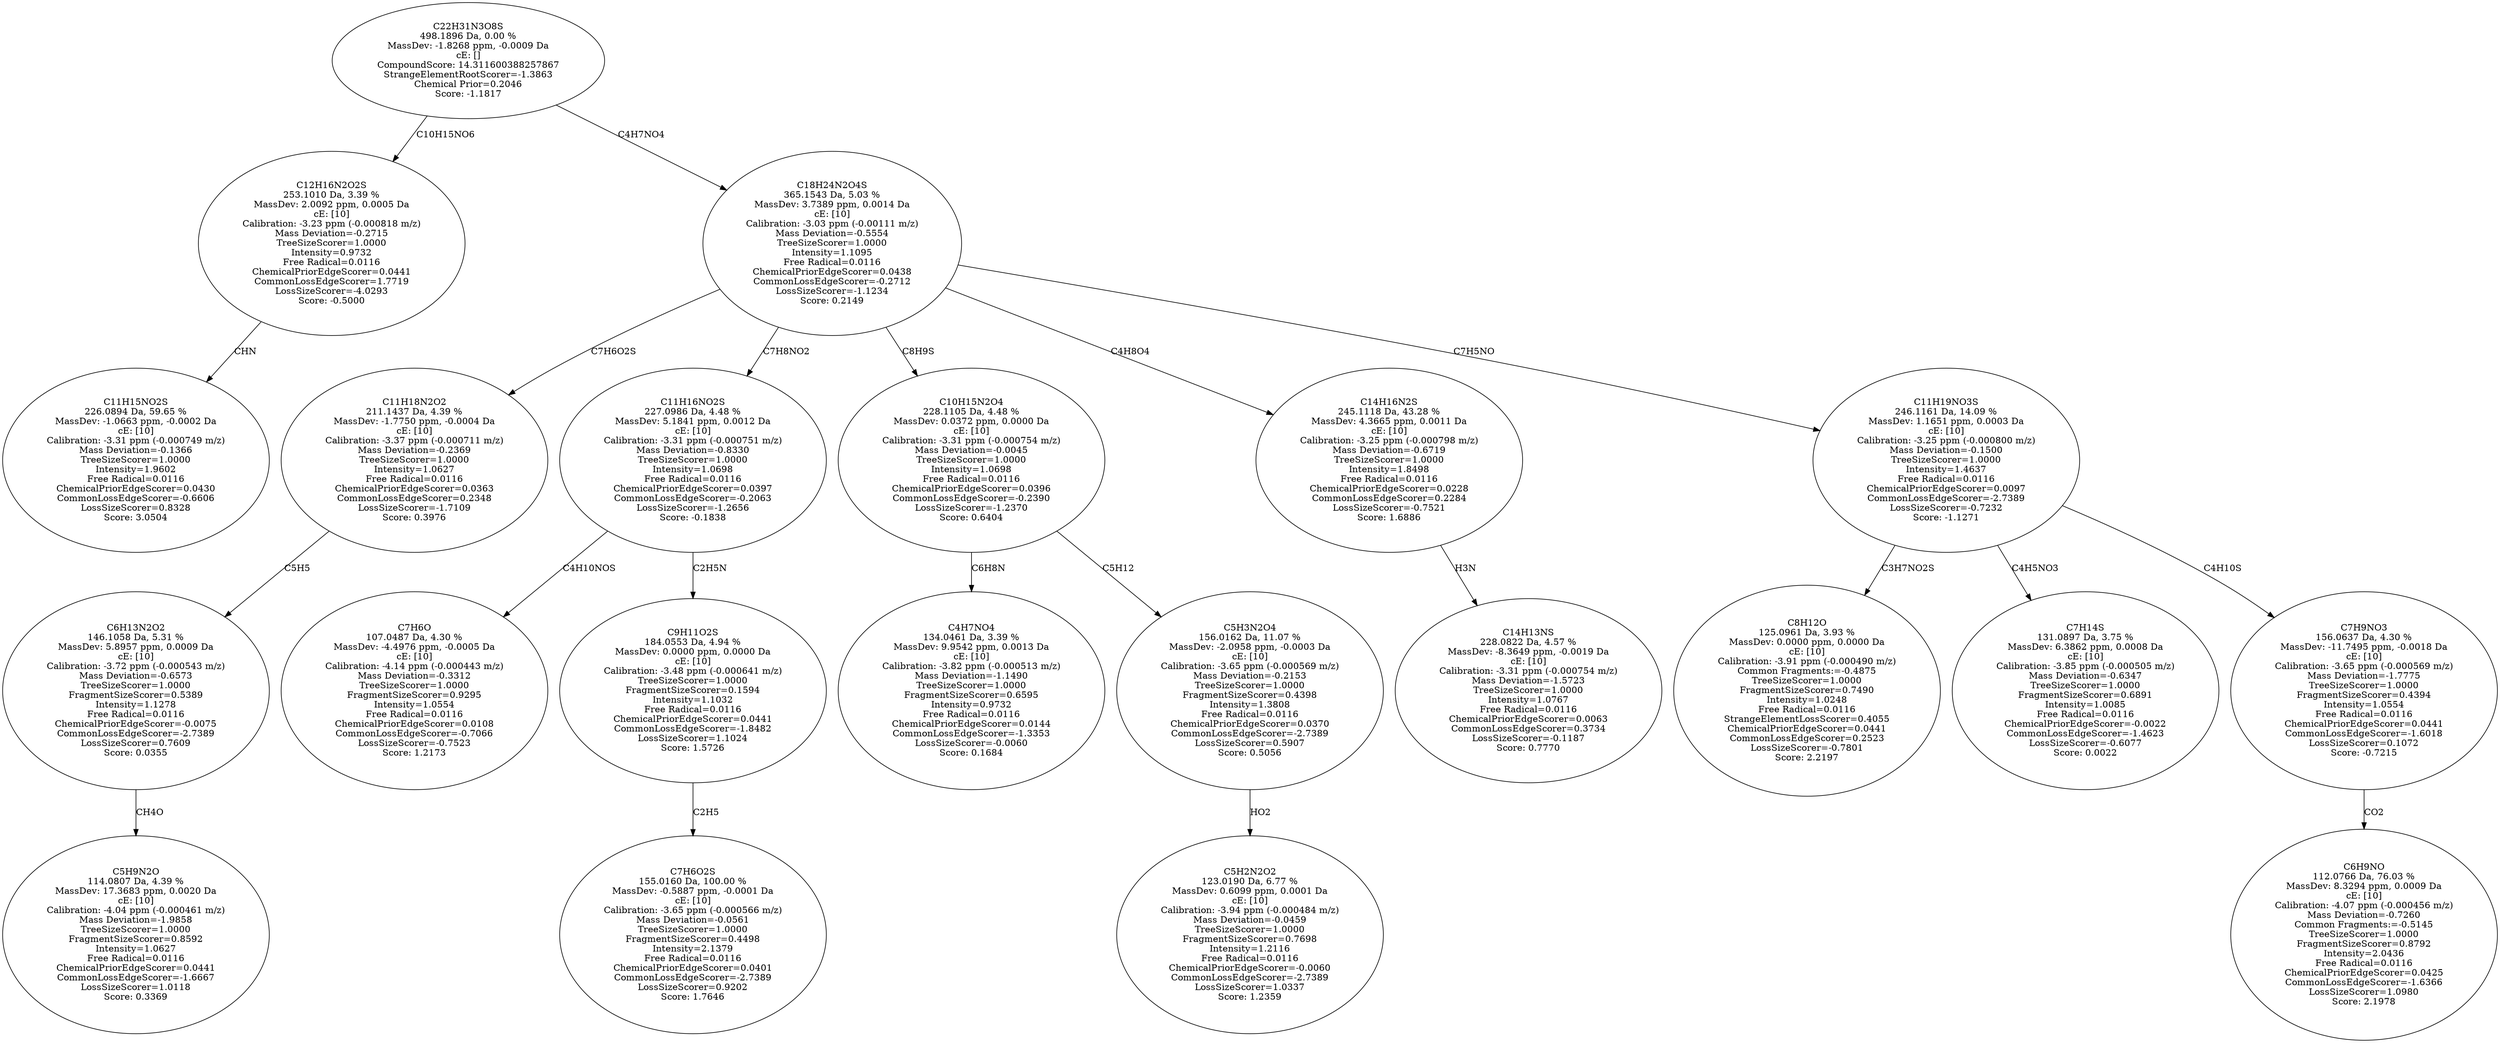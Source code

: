 strict digraph {
v1 [label="C11H15NO2S\n226.0894 Da, 59.65 %\nMassDev: -1.0663 ppm, -0.0002 Da\ncE: [10]\nCalibration: -3.31 ppm (-0.000749 m/z)\nMass Deviation=-0.1366\nTreeSizeScorer=1.0000\nIntensity=1.9602\nFree Radical=0.0116\nChemicalPriorEdgeScorer=0.0430\nCommonLossEdgeScorer=-0.6606\nLossSizeScorer=0.8328\nScore: 3.0504"];
v2 [label="C12H16N2O2S\n253.1010 Da, 3.39 %\nMassDev: 2.0092 ppm, 0.0005 Da\ncE: [10]\nCalibration: -3.23 ppm (-0.000818 m/z)\nMass Deviation=-0.2715\nTreeSizeScorer=1.0000\nIntensity=0.9732\nFree Radical=0.0116\nChemicalPriorEdgeScorer=0.0441\nCommonLossEdgeScorer=1.7719\nLossSizeScorer=-4.0293\nScore: -0.5000"];
v3 [label="C5H9N2O\n114.0807 Da, 4.39 %\nMassDev: 17.3683 ppm, 0.0020 Da\ncE: [10]\nCalibration: -4.04 ppm (-0.000461 m/z)\nMass Deviation=-1.9858\nTreeSizeScorer=1.0000\nFragmentSizeScorer=0.8592\nIntensity=1.0627\nFree Radical=0.0116\nChemicalPriorEdgeScorer=0.0441\nCommonLossEdgeScorer=-1.6667\nLossSizeScorer=1.0118\nScore: 0.3369"];
v4 [label="C6H13N2O2\n146.1058 Da, 5.31 %\nMassDev: 5.8957 ppm, 0.0009 Da\ncE: [10]\nCalibration: -3.72 ppm (-0.000543 m/z)\nMass Deviation=-0.6573\nTreeSizeScorer=1.0000\nFragmentSizeScorer=0.5389\nIntensity=1.1278\nFree Radical=0.0116\nChemicalPriorEdgeScorer=-0.0075\nCommonLossEdgeScorer=-2.7389\nLossSizeScorer=0.7609\nScore: 0.0355"];
v5 [label="C11H18N2O2\n211.1437 Da, 4.39 %\nMassDev: -1.7750 ppm, -0.0004 Da\ncE: [10]\nCalibration: -3.37 ppm (-0.000711 m/z)\nMass Deviation=-0.2369\nTreeSizeScorer=1.0000\nIntensity=1.0627\nFree Radical=0.0116\nChemicalPriorEdgeScorer=0.0363\nCommonLossEdgeScorer=0.2348\nLossSizeScorer=-1.7109\nScore: 0.3976"];
v6 [label="C7H6O\n107.0487 Da, 4.30 %\nMassDev: -4.4976 ppm, -0.0005 Da\ncE: [10]\nCalibration: -4.14 ppm (-0.000443 m/z)\nMass Deviation=-0.3312\nTreeSizeScorer=1.0000\nFragmentSizeScorer=0.9295\nIntensity=1.0554\nFree Radical=0.0116\nChemicalPriorEdgeScorer=0.0108\nCommonLossEdgeScorer=-0.7066\nLossSizeScorer=-0.7523\nScore: 1.2173"];
v7 [label="C7H6O2S\n155.0160 Da, 100.00 %\nMassDev: -0.5887 ppm, -0.0001 Da\ncE: [10]\nCalibration: -3.65 ppm (-0.000566 m/z)\nMass Deviation=-0.0561\nTreeSizeScorer=1.0000\nFragmentSizeScorer=0.4498\nIntensity=2.1379\nFree Radical=0.0116\nChemicalPriorEdgeScorer=0.0401\nCommonLossEdgeScorer=-2.7389\nLossSizeScorer=0.9202\nScore: 1.7646"];
v8 [label="C9H11O2S\n184.0553 Da, 4.94 %\nMassDev: 0.0000 ppm, 0.0000 Da\ncE: [10]\nCalibration: -3.48 ppm (-0.000641 m/z)\nTreeSizeScorer=1.0000\nFragmentSizeScorer=0.1594\nIntensity=1.1032\nFree Radical=0.0116\nChemicalPriorEdgeScorer=0.0441\nCommonLossEdgeScorer=-1.8482\nLossSizeScorer=1.1024\nScore: 1.5726"];
v9 [label="C11H16NO2S\n227.0986 Da, 4.48 %\nMassDev: 5.1841 ppm, 0.0012 Da\ncE: [10]\nCalibration: -3.31 ppm (-0.000751 m/z)\nMass Deviation=-0.8330\nTreeSizeScorer=1.0000\nIntensity=1.0698\nFree Radical=0.0116\nChemicalPriorEdgeScorer=0.0397\nCommonLossEdgeScorer=-0.2063\nLossSizeScorer=-1.2656\nScore: -0.1838"];
v10 [label="C4H7NO4\n134.0461 Da, 3.39 %\nMassDev: 9.9542 ppm, 0.0013 Da\ncE: [10]\nCalibration: -3.82 ppm (-0.000513 m/z)\nMass Deviation=-1.1490\nTreeSizeScorer=1.0000\nFragmentSizeScorer=0.6595\nIntensity=0.9732\nFree Radical=0.0116\nChemicalPriorEdgeScorer=0.0144\nCommonLossEdgeScorer=-1.3353\nLossSizeScorer=-0.0060\nScore: 0.1684"];
v11 [label="C5H2N2O2\n123.0190 Da, 6.77 %\nMassDev: 0.6099 ppm, 0.0001 Da\ncE: [10]\nCalibration: -3.94 ppm (-0.000484 m/z)\nMass Deviation=-0.0459\nTreeSizeScorer=1.0000\nFragmentSizeScorer=0.7698\nIntensity=1.2116\nFree Radical=0.0116\nChemicalPriorEdgeScorer=-0.0060\nCommonLossEdgeScorer=-2.7389\nLossSizeScorer=1.0337\nScore: 1.2359"];
v12 [label="C5H3N2O4\n156.0162 Da, 11.07 %\nMassDev: -2.0958 ppm, -0.0003 Da\ncE: [10]\nCalibration: -3.65 ppm (-0.000569 m/z)\nMass Deviation=-0.2153\nTreeSizeScorer=1.0000\nFragmentSizeScorer=0.4398\nIntensity=1.3808\nFree Radical=0.0116\nChemicalPriorEdgeScorer=0.0370\nCommonLossEdgeScorer=-2.7389\nLossSizeScorer=0.5907\nScore: 0.5056"];
v13 [label="C10H15N2O4\n228.1105 Da, 4.48 %\nMassDev: 0.0372 ppm, 0.0000 Da\ncE: [10]\nCalibration: -3.31 ppm (-0.000754 m/z)\nMass Deviation=-0.0045\nTreeSizeScorer=1.0000\nIntensity=1.0698\nFree Radical=0.0116\nChemicalPriorEdgeScorer=0.0396\nCommonLossEdgeScorer=-0.2390\nLossSizeScorer=-1.2370\nScore: 0.6404"];
v14 [label="C14H13NS\n228.0822 Da, 4.57 %\nMassDev: -8.3649 ppm, -0.0019 Da\ncE: [10]\nCalibration: -3.31 ppm (-0.000754 m/z)\nMass Deviation=-1.5723\nTreeSizeScorer=1.0000\nIntensity=1.0767\nFree Radical=0.0116\nChemicalPriorEdgeScorer=0.0063\nCommonLossEdgeScorer=0.3734\nLossSizeScorer=-0.1187\nScore: 0.7770"];
v15 [label="C14H16N2S\n245.1118 Da, 43.28 %\nMassDev: 4.3665 ppm, 0.0011 Da\ncE: [10]\nCalibration: -3.25 ppm (-0.000798 m/z)\nMass Deviation=-0.6719\nTreeSizeScorer=1.0000\nIntensity=1.8498\nFree Radical=0.0116\nChemicalPriorEdgeScorer=0.0228\nCommonLossEdgeScorer=0.2284\nLossSizeScorer=-0.7521\nScore: 1.6886"];
v16 [label="C8H12O\n125.0961 Da, 3.93 %\nMassDev: 0.0000 ppm, 0.0000 Da\ncE: [10]\nCalibration: -3.91 ppm (-0.000490 m/z)\nCommon Fragments:=-0.4875\nTreeSizeScorer=1.0000\nFragmentSizeScorer=0.7490\nIntensity=1.0248\nFree Radical=0.0116\nStrangeElementLossScorer=0.4055\nChemicalPriorEdgeScorer=0.0441\nCommonLossEdgeScorer=0.2523\nLossSizeScorer=-0.7801\nScore: 2.2197"];
v17 [label="C7H14S\n131.0897 Da, 3.75 %\nMassDev: 6.3862 ppm, 0.0008 Da\ncE: [10]\nCalibration: -3.85 ppm (-0.000505 m/z)\nMass Deviation=-0.6347\nTreeSizeScorer=1.0000\nFragmentSizeScorer=0.6891\nIntensity=1.0085\nFree Radical=0.0116\nChemicalPriorEdgeScorer=-0.0022\nCommonLossEdgeScorer=-1.4623\nLossSizeScorer=-0.6077\nScore: 0.0022"];
v18 [label="C6H9NO\n112.0766 Da, 76.03 %\nMassDev: 8.3294 ppm, 0.0009 Da\ncE: [10]\nCalibration: -4.07 ppm (-0.000456 m/z)\nMass Deviation=-0.7260\nCommon Fragments:=-0.5145\nTreeSizeScorer=1.0000\nFragmentSizeScorer=0.8792\nIntensity=2.0436\nFree Radical=0.0116\nChemicalPriorEdgeScorer=0.0425\nCommonLossEdgeScorer=-1.6366\nLossSizeScorer=1.0980\nScore: 2.1978"];
v19 [label="C7H9NO3\n156.0637 Da, 4.30 %\nMassDev: -11.7495 ppm, -0.0018 Da\ncE: [10]\nCalibration: -3.65 ppm (-0.000569 m/z)\nMass Deviation=-1.7775\nTreeSizeScorer=1.0000\nFragmentSizeScorer=0.4394\nIntensity=1.0554\nFree Radical=0.0116\nChemicalPriorEdgeScorer=0.0441\nCommonLossEdgeScorer=-1.6018\nLossSizeScorer=0.1072\nScore: -0.7215"];
v20 [label="C11H19NO3S\n246.1161 Da, 14.09 %\nMassDev: 1.1651 ppm, 0.0003 Da\ncE: [10]\nCalibration: -3.25 ppm (-0.000800 m/z)\nMass Deviation=-0.1500\nTreeSizeScorer=1.0000\nIntensity=1.4637\nFree Radical=0.0116\nChemicalPriorEdgeScorer=0.0097\nCommonLossEdgeScorer=-2.7389\nLossSizeScorer=-0.7232\nScore: -1.1271"];
v21 [label="C18H24N2O4S\n365.1543 Da, 5.03 %\nMassDev: 3.7389 ppm, 0.0014 Da\ncE: [10]\nCalibration: -3.03 ppm (-0.00111 m/z)\nMass Deviation=-0.5554\nTreeSizeScorer=1.0000\nIntensity=1.1095\nFree Radical=0.0116\nChemicalPriorEdgeScorer=0.0438\nCommonLossEdgeScorer=-0.2712\nLossSizeScorer=-1.1234\nScore: 0.2149"];
v22 [label="C22H31N3O8S\n498.1896 Da, 0.00 %\nMassDev: -1.8268 ppm, -0.0009 Da\ncE: []\nCompoundScore: 14.311600388257867\nStrangeElementRootScorer=-1.3863\nChemical Prior=0.2046\nScore: -1.1817"];
v2 -> v1 [label="CHN"];
v22 -> v2 [label="C10H15NO6"];
v4 -> v3 [label="CH4O"];
v5 -> v4 [label="C5H5"];
v21 -> v5 [label="C7H6O2S"];
v9 -> v6 [label="C4H10NOS"];
v8 -> v7 [label="C2H5"];
v9 -> v8 [label="C2H5N"];
v21 -> v9 [label="C7H8NO2"];
v13 -> v10 [label="C6H8N"];
v12 -> v11 [label="HO2"];
v13 -> v12 [label="C5H12"];
v21 -> v13 [label="C8H9S"];
v15 -> v14 [label="H3N"];
v21 -> v15 [label="C4H8O4"];
v20 -> v16 [label="C3H7NO2S"];
v20 -> v17 [label="C4H5NO3"];
v19 -> v18 [label="CO2"];
v20 -> v19 [label="C4H10S"];
v21 -> v20 [label="C7H5NO"];
v22 -> v21 [label="C4H7NO4"];
}